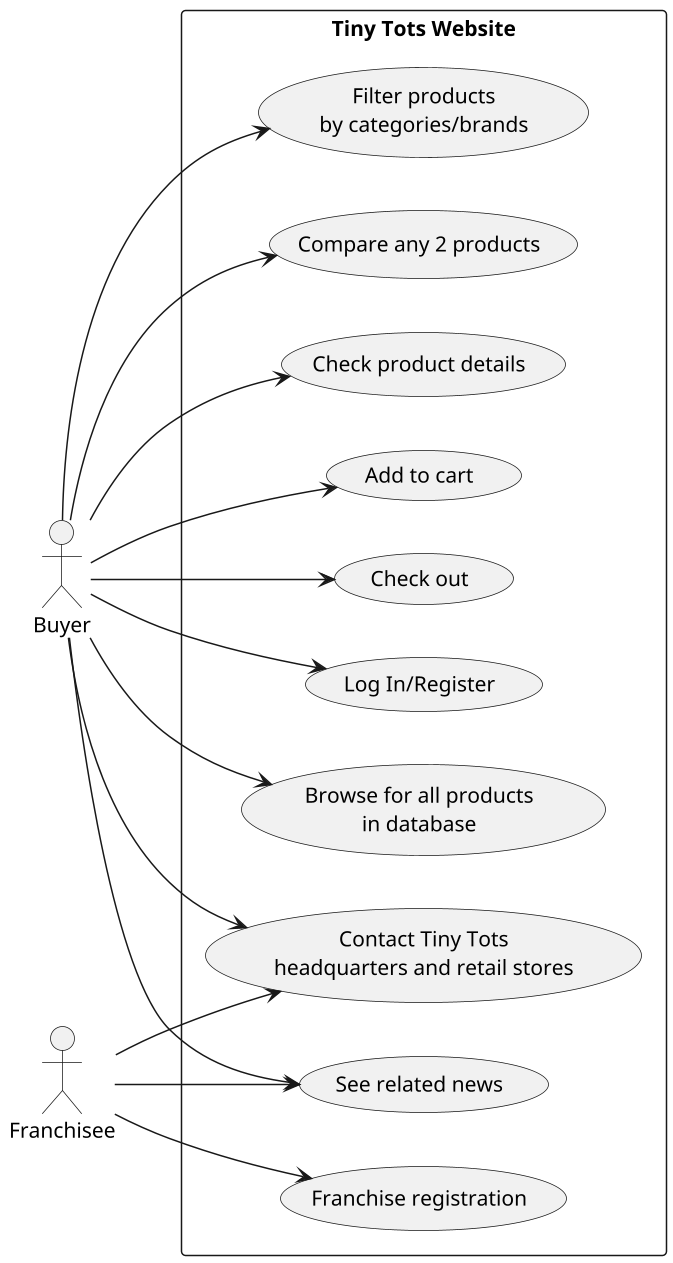 @startuml
scale 1.5
left to right direction
actor Buyer
actor Franchisee
rectangle "Tiny Tots Website" {
	usecase "Log In/Register" as Login	
	usecase "Browse for all products\nin database" as BrowseProducts
	usecase "Filter products\nby categories/brands" as Filter
	usecase "Compare any 2 products" as Compare
	usecase "Check product details" as ProductDetails
	usecase "Add to cart" as Cart
	usecase "Check out" as Checkout
	usecase "Contact Tiny Tots\nheadquarters and retail stores" as Contact
	usecase "See related news" as News
	usecase "Franchise registration"  as Franchise
}
Franchisee --> Contact
Franchisee --> News
Franchisee --> Franchise
Buyer --> Login
Buyer --> Contact
Buyer --> News
Buyer --> BrowseProducts
Buyer --> Compare
Buyer --> Filter
Buyer --> ProductDetails
Buyer --> Cart
Buyer --> Checkout
@enduml
